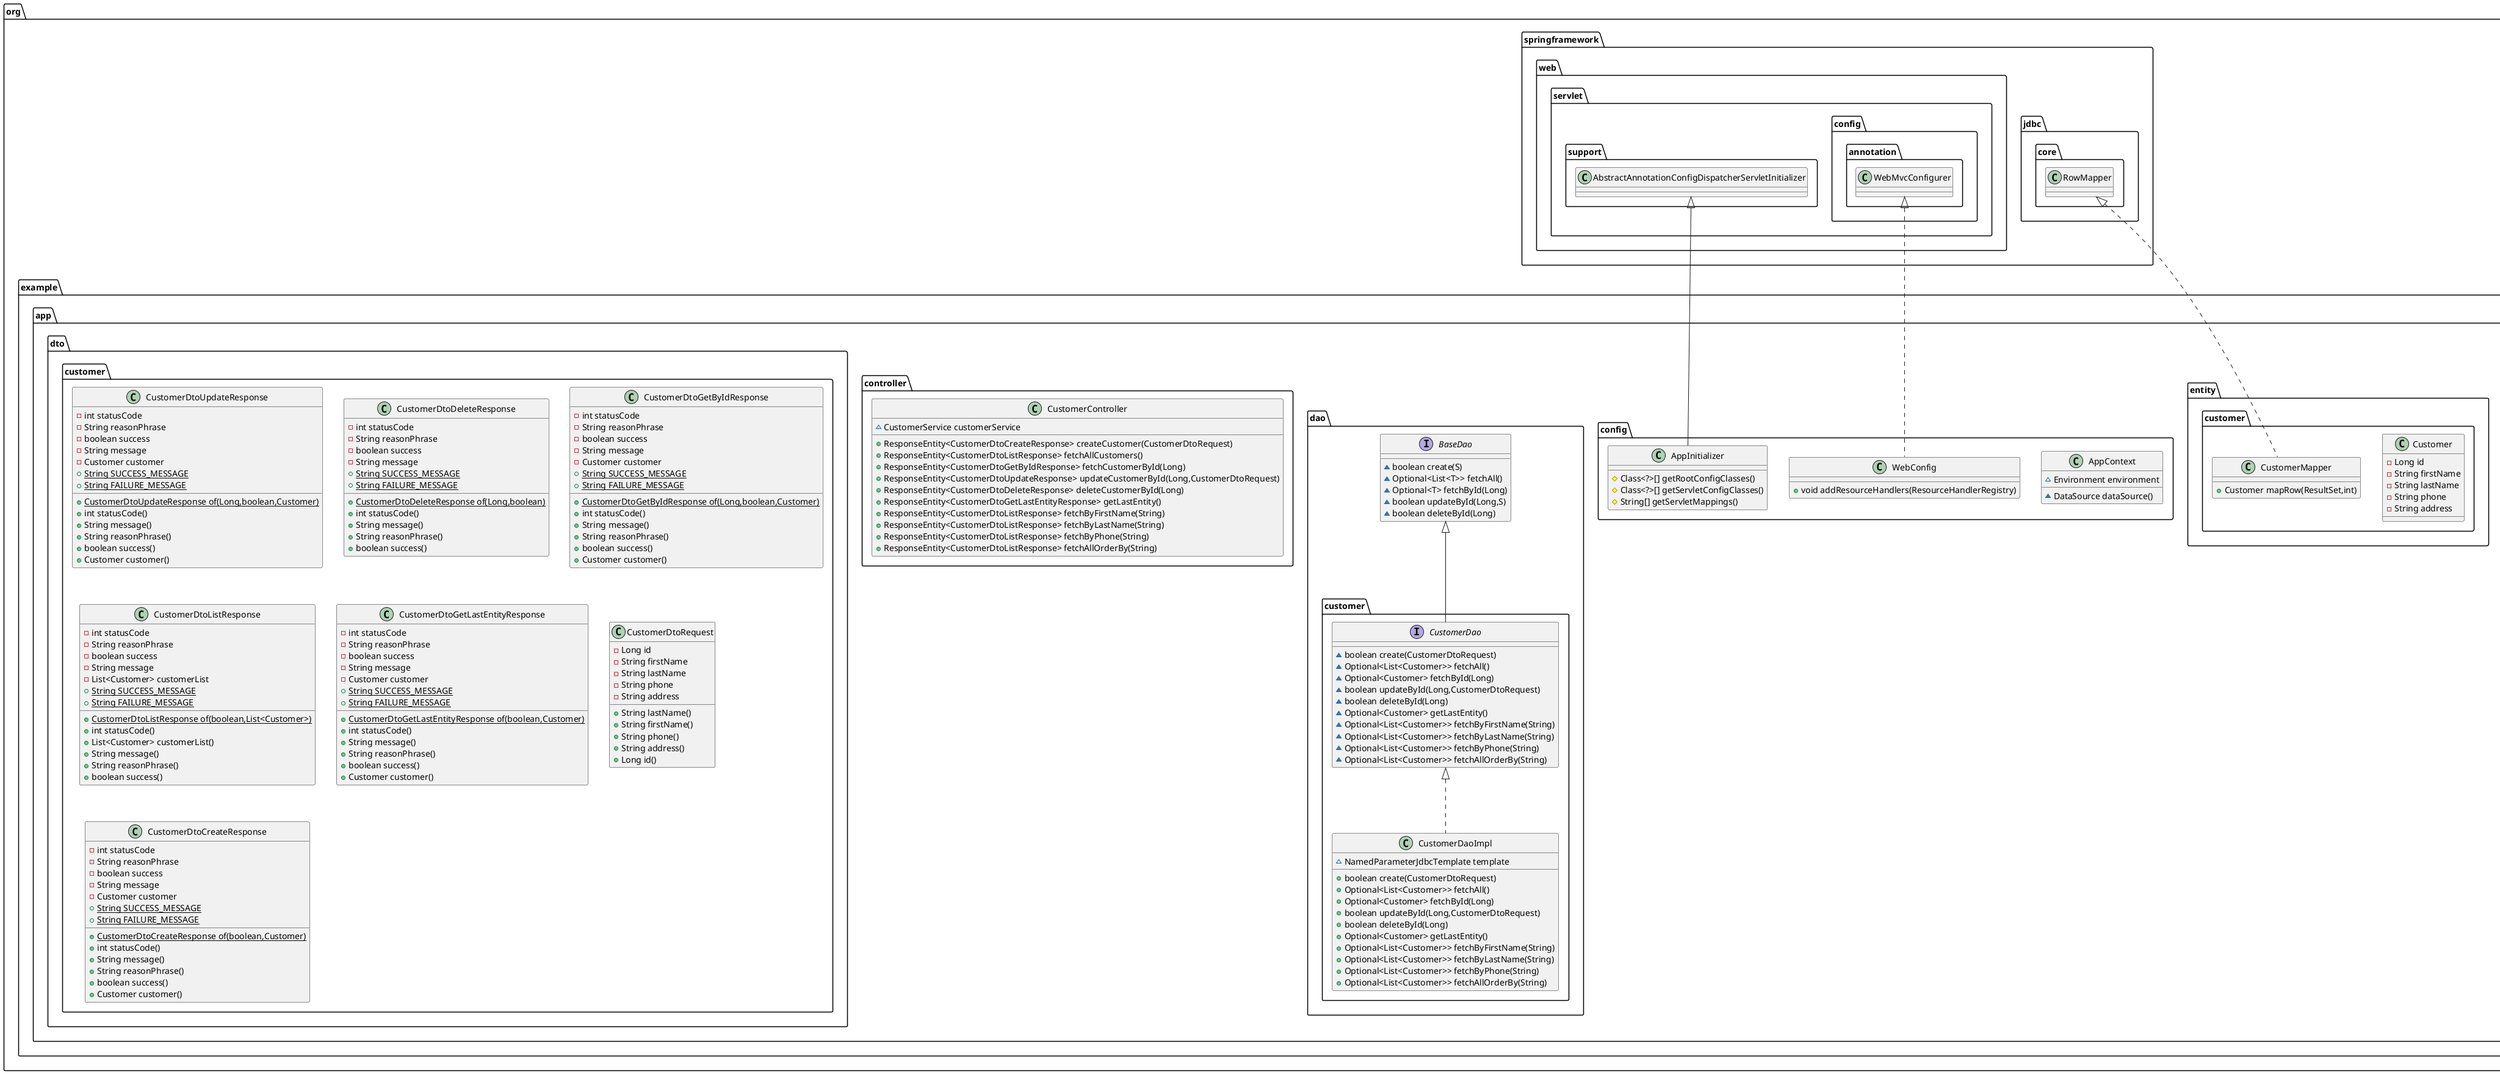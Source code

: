 @startuml
interface org.example.app.service.customer.CustomerService {
~ Customer create(CustomerDtoRequest)
~ List<Customer> fetchAll()
~ Customer fetchById(Long)
~ Customer updateById(Long,CustomerDtoRequest)
~ boolean deleteById(Long)
~ Customer getLastEntity()
~ List<Customer> fetchByFirstName(String)
~ List<Customer> fetchByLastName(String)
~ List<Customer> fetchByPhone(String)
~ List<Customer> fetchAllOrderBy(String)
}

class org.example.app.entity.customer.Customer {
- Long id
- String firstName
- String lastName
- String phone
- String address
}

class org.example.app.config.AppContext {
~ Environment environment
~ DataSource dataSource()
}


class org.example.app.dao.customer.CustomerDaoImpl {
~ NamedParameterJdbcTemplate template
+ boolean create(CustomerDtoRequest)
+ Optional<List<Customer>> fetchAll()
+ Optional<Customer> fetchById(Long)
+ boolean updateById(Long,CustomerDtoRequest)
+ boolean deleteById(Long)
+ Optional<Customer> getLastEntity()
+ Optional<List<Customer>> fetchByFirstName(String)
+ Optional<List<Customer>> fetchByLastName(String)
+ Optional<List<Customer>> fetchByPhone(String)
+ Optional<List<Customer>> fetchAllOrderBy(String)
}


class org.example.app.controller.CustomerController {
~ CustomerService customerService
+ ResponseEntity<CustomerDtoCreateResponse> createCustomer(CustomerDtoRequest)
+ ResponseEntity<CustomerDtoListResponse> fetchAllCustomers()
+ ResponseEntity<CustomerDtoGetByIdResponse> fetchCustomerById(Long)
+ ResponseEntity<CustomerDtoUpdateResponse> updateCustomerById(Long,CustomerDtoRequest)
+ ResponseEntity<CustomerDtoDeleteResponse> deleteCustomerById(Long)
+ ResponseEntity<CustomerDtoGetLastEntityResponse> getLastEntity()
+ ResponseEntity<CustomerDtoListResponse> fetchByFirstName(String)
+ ResponseEntity<CustomerDtoListResponse> fetchByLastName(String)
+ ResponseEntity<CustomerDtoListResponse> fetchByPhone(String)
+ ResponseEntity<CustomerDtoListResponse> fetchAllOrderBy(String)
}


interface org.example.app.dao.customer.CustomerDao {
~ boolean create(CustomerDtoRequest)
~ Optional<List<Customer>> fetchAll()
~ Optional<Customer> fetchById(Long)
~ boolean updateById(Long,CustomerDtoRequest)
~ boolean deleteById(Long)
~ Optional<Customer> getLastEntity()
~ Optional<List<Customer>> fetchByFirstName(String)
~ Optional<List<Customer>> fetchByLastName(String)
~ Optional<List<Customer>> fetchByPhone(String)
~ Optional<List<Customer>> fetchAllOrderBy(String)
}

interface org.example.app.dao.BaseDao {
~ boolean create(S)
~ Optional<List<T>> fetchAll()
~ Optional<T> fetchById(Long)
~ boolean updateById(Long,S)
~ boolean deleteById(Long)
}

class org.example.app.config.WebConfig {
+ void addResourceHandlers(ResourceHandlerRegistry)
}

class org.example.app.dto.customer.CustomerDtoUpdateResponse {
- int statusCode
- String reasonPhrase
- boolean success
- String message
- Customer customer
+ {static} String SUCCESS_MESSAGE
+ {static} String FAILURE_MESSAGE
+ {static} CustomerDtoUpdateResponse of(Long,boolean,Customer)
+ int statusCode()
+ String message()
+ String reasonPhrase()
+ boolean success()
+ Customer customer()
}


class org.example.app.service.customer.CustomerServiceImpl {
~ CustomerDao customerDao
+ Customer create(CustomerDtoRequest)
+ List<Customer> fetchAll()
+ Customer fetchById(Long)
+ Customer updateById(Long,CustomerDtoRequest)
+ boolean deleteById(Long)
+ Customer getLastEntity()
+ List<Customer> fetchByFirstName(String)
+ List<Customer> fetchByLastName(String)
+ List<Customer> fetchByPhone(String)
+ List<Customer> fetchAllOrderBy(String)
}


class org.example.app.dto.customer.CustomerDtoDeleteResponse {
- int statusCode
- String reasonPhrase
- boolean success
- String message
+ {static} String SUCCESS_MESSAGE
+ {static} String FAILURE_MESSAGE
+ {static} CustomerDtoDeleteResponse of(Long,boolean)
+ int statusCode()
+ String message()
+ String reasonPhrase()
+ boolean success()
}


class org.example.app.entity.customer.CustomerMapper {
+ Customer mapRow(ResultSet,int)
}

class org.example.app.dto.customer.CustomerDtoGetByIdResponse {
- int statusCode
- String reasonPhrase
- boolean success
- String message
- Customer customer
+ {static} String SUCCESS_MESSAGE
+ {static} String FAILURE_MESSAGE
+ {static} CustomerDtoGetByIdResponse of(Long,boolean,Customer)
+ int statusCode()
+ String message()
+ String reasonPhrase()
+ boolean success()
+ Customer customer()
}


interface org.example.app.service.BaseService {
~ T create(S)
~ List<T> fetchAll()
~ T fetchById(Long)
~ T updateById(Long,S)
~ boolean deleteById(Long)
}

class org.example.app.dto.customer.CustomerDtoListResponse {
- int statusCode
- String reasonPhrase
- boolean success
- String message
- List<Customer> customerList
+ {static} String SUCCESS_MESSAGE
+ {static} String FAILURE_MESSAGE
+ {static} CustomerDtoListResponse of(boolean,List<Customer>)
+ int statusCode()
+ List<Customer> customerList()
+ String message()
+ String reasonPhrase()
+ boolean success()
}


class org.example.app.dto.customer.CustomerDtoGetLastEntityResponse {
- int statusCode
- String reasonPhrase
- boolean success
- String message
- Customer customer
+ {static} String SUCCESS_MESSAGE
+ {static} String FAILURE_MESSAGE
+ {static} CustomerDtoGetLastEntityResponse of(boolean,Customer)
+ int statusCode()
+ String message()
+ String reasonPhrase()
+ boolean success()
+ Customer customer()
}


class org.example.app.dto.customer.CustomerDtoRequest {
- Long id
- String firstName
- String lastName
- String phone
- String address
+ String lastName()
+ String firstName()
+ String phone()
+ String address()
+ Long id()
}


class org.example.app.dto.customer.CustomerDtoCreateResponse {
- int statusCode
- String reasonPhrase
- boolean success
- String message
- Customer customer
+ {static} String SUCCESS_MESSAGE
+ {static} String FAILURE_MESSAGE
+ {static} CustomerDtoCreateResponse of(boolean,Customer)
+ int statusCode()
+ String message()
+ String reasonPhrase()
+ boolean success()
+ Customer customer()
}


class org.example.app.config.AppInitializer {
# Class<?>[] getRootConfigClasses()
# Class<?>[] getServletConfigClasses()
# String[] getServletMappings()
}



org.example.app.service.BaseService <|-- org.example.app.service.customer.CustomerService
org.example.app.dao.customer.CustomerDao <|.. org.example.app.dao.customer.CustomerDaoImpl
org.example.app.dao.BaseDao <|-- org.example.app.dao.customer.CustomerDao
org.springframework.web.servlet.config.annotation.WebMvcConfigurer <|.. org.example.app.config.WebConfig
org.example.app.service.customer.CustomerService <|.. org.example.app.service.customer.CustomerServiceImpl
org.springframework.jdbc.core.RowMapper <|.. org.example.app.entity.customer.CustomerMapper
org.springframework.web.servlet.support.AbstractAnnotationConfigDispatcherServletInitializer <|-- org.example.app.config.AppInitializer
@enduml